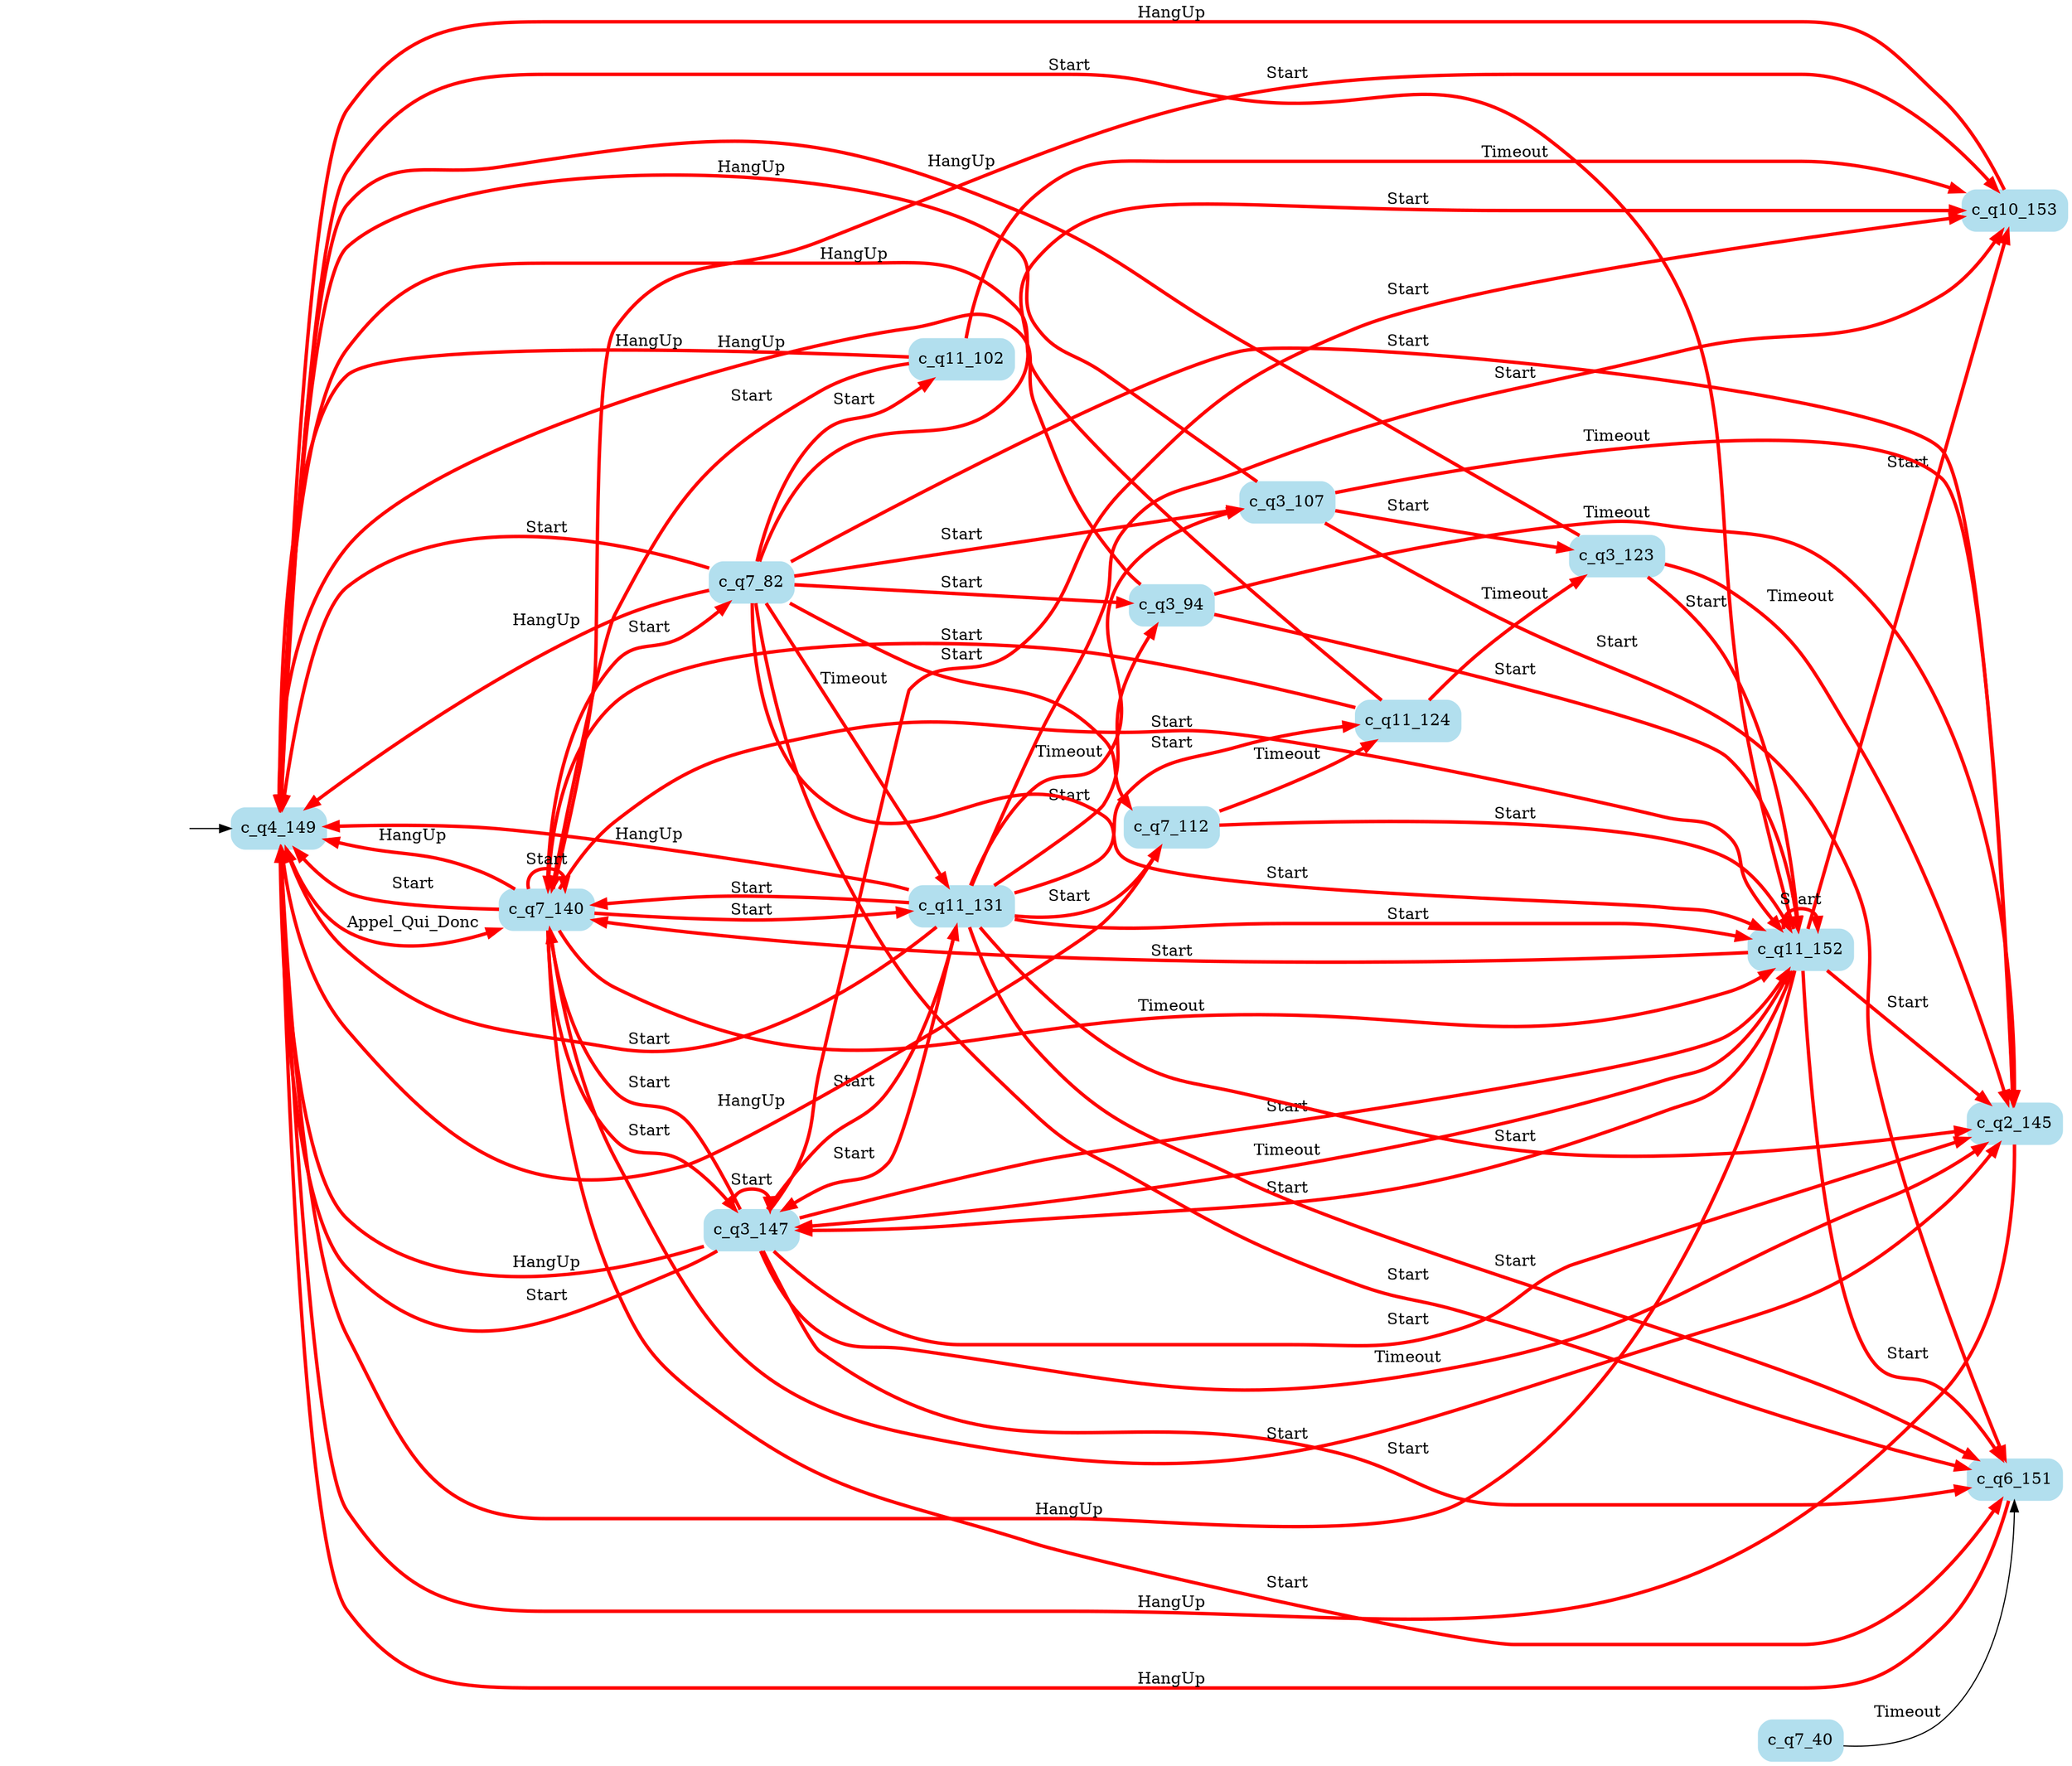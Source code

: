 digraph G {

	rankdir = LR;

	start_c_q4_149[style=invisible];

	node[shape=box, style="rounded, filled", color=lightblue2];

	c_q10_153[label="c_q10_153"];
	c_q11_124[label="c_q11_124"];
	c_q11_102[label="c_q11_102"];
	c_q4_149[label="c_q4_149"];
	c_q3_147[label="c_q3_147"];
	c_q11_152[label="c_q11_152"];
	c_q11_131[label="c_q11_131"];
	c_q3_123[label="c_q3_123"];
	c_q3_94[label="c_q3_94"];
	c_q3_107[label="c_q3_107"];
	c_q6_151[label="c_q6_151"];
	c_q7_40[label="c_q7_40"];
	c_q7_82[label="c_q7_82"];
	c_q7_112[label="c_q7_112"];
	c_q2_145[label="c_q2_145"];
	c_q7_140[label="c_q7_140"];

	start_c_q4_149 -> c_q4_149;
	c_q4_149 -> c_q7_140[label="Appel_Qui_Donc", penwidth=3, color=red];
	c_q2_145 -> c_q4_149[label="HangUp", penwidth=3, color=red];
	c_q3_147 -> c_q3_147[label="Start", penwidth=3, color=red];
	c_q3_147 -> c_q2_145[label="Start", penwidth=3, color=red];
	c_q3_147 -> c_q2_145[label="Timeout", penwidth=3, color=red];
	c_q3_147 -> c_q4_149[label="Start", penwidth=3, color=red];
	c_q3_147 -> c_q4_149[label="HangUp", penwidth=3, color=red];
	c_q3_107 -> c_q6_151[label="Start", penwidth=3, color=red];
	c_q3_147 -> c_q7_140[label="Start", penwidth=3, color=red];
	c_q3_147 -> c_q10_153[label="Start", penwidth=3, color=red];
	c_q3_147 -> c_q11_152[label="Start", penwidth=3, color=red];
	c_q6_151 -> c_q4_149[label="HangUp", penwidth=3, color=red];
	c_q7_140 -> c_q7_82[label="Start", penwidth=3, color=red];
	c_q7_140 -> c_q7_140[label="Start", penwidth=3, color=red];
	c_q7_82 -> c_q2_145[label="Start", penwidth=3, color=red];
	c_q7_82 -> c_q3_107[label="Start", penwidth=3, color=red];
	c_q7_82 -> c_q3_94[label="Start", penwidth=3, color=red];
	c_q7_82 -> c_q4_149[label="Start", penwidth=3, color=red];
	c_q7_82 -> c_q4_149[label="HangUp", penwidth=3, color=red];
	c_q7_82 -> c_q6_151[label="Start", penwidth=3, color=red];
	c_q7_40 -> c_q6_151[label="Timeout"];
	c_q7_82 -> c_q10_153[label="Start", penwidth=3, color=red];
	c_q7_82 -> c_q11_152[label="Start", penwidth=3, color=red];
	c_q7_82 -> c_q11_102[label="Start", penwidth=3, color=red];
	c_q7_82 -> c_q11_131[label="Timeout", penwidth=3, color=red];
	c_q10_153 -> c_q4_149[label="HangUp", penwidth=3, color=red];
	c_q11_131 -> c_q11_152[label="Start", penwidth=3, color=red];
	c_q11_131 -> c_q2_145[label="Start", penwidth=3, color=red];
	c_q11_131 -> c_q3_147[label="Start", penwidth=3, color=red];
	c_q11_131 -> c_q3_94[label="Start", penwidth=3, color=red];
	c_q11_152 -> c_q3_147[label="Timeout", penwidth=3, color=red];
	c_q11_131 -> c_q4_149[label="Start", penwidth=3, color=red];
	c_q11_131 -> c_q4_149[label="HangUp", penwidth=3, color=red];
	c_q11_131 -> c_q6_151[label="Start", penwidth=3, color=red];
	c_q11_131 -> c_q7_112[label="Start", penwidth=3, color=red];
	c_q11_131 -> c_q7_140[label="Start", penwidth=3, color=red];
	c_q11_131 -> c_q10_153[label="Start", penwidth=3, color=red];
	c_q11_102 -> c_q10_153[label="Timeout", penwidth=3, color=red];
	c_q7_140 -> c_q11_152[label="Start", penwidth=3, color=red];
	c_q7_140 -> c_q11_152[label="Timeout", penwidth=3, color=red];
	c_q7_140 -> c_q4_149[label="HangUp", penwidth=3, color=red];
	c_q7_82 -> c_q7_112[label="Start", penwidth=3, color=red];
	c_q3_107 -> c_q3_123[label="Start", penwidth=3, color=red];
	c_q3_107 -> c_q2_145[label="Timeout", penwidth=3, color=red];
	c_q3_107 -> c_q4_149[label="HangUp", penwidth=3, color=red];
	c_q3_94 -> c_q11_152[label="Start", penwidth=3, color=red];
	c_q3_94 -> c_q2_145[label="Timeout", penwidth=3, color=red];
	c_q3_94 -> c_q4_149[label="HangUp", penwidth=3, color=red];
	c_q11_152 -> c_q7_140[label="Start", penwidth=3, color=red];
	c_q11_152 -> c_q4_149[label="HangUp", penwidth=3, color=red];
	c_q11_102 -> c_q7_140[label="Start", penwidth=3, color=red];
	c_q11_102 -> c_q4_149[label="HangUp", penwidth=3, color=red];
	c_q11_131 -> c_q11_124[label="Start", penwidth=3, color=red];
	c_q11_131 -> c_q3_107[label="Timeout", penwidth=3, color=red];
	c_q7_112 -> c_q11_152[label="Start", penwidth=3, color=red];
	c_q7_112 -> c_q11_124[label="Timeout", penwidth=3, color=red];
	c_q7_112 -> c_q4_149[label="HangUp", penwidth=3, color=red];
	c_q3_123 -> c_q11_152[label="Start", penwidth=3, color=red];
	c_q3_123 -> c_q2_145[label="Timeout", penwidth=3, color=red];
	c_q3_123 -> c_q4_149[label="HangUp", penwidth=3, color=red];
	c_q11_124 -> c_q7_140[label="Start", penwidth=3, color=red];
	c_q11_124 -> c_q3_123[label="Timeout", penwidth=3, color=red];
	c_q11_124 -> c_q4_149[label="HangUp", penwidth=3, color=red];
	c_q7_140 -> c_q3_147[label="Start", penwidth=3, color=red];
	c_q3_147 -> c_q11_131[label="Start", penwidth=3, color=red];
	c_q7_140 -> c_q11_131[label="Start", penwidth=3, color=red];
	c_q7_140 -> c_q2_145[label="Start", penwidth=3, color=red];
	c_q3_147 -> c_q6_151[label="Start", penwidth=3, color=red];
	c_q7_140 -> c_q4_149[label="Start", penwidth=3, color=red];
	c_q7_140 -> c_q6_151[label="Start", penwidth=3, color=red];
	c_q7_140 -> c_q10_153[label="Start", penwidth=3, color=red];
	c_q11_152 -> c_q11_152[label="Start", penwidth=3, color=red];
	c_q11_152 -> c_q2_145[label="Start", penwidth=3, color=red];
	c_q11_152 -> c_q3_147[label="Start", penwidth=3, color=red];
	c_q11_152 -> c_q4_149[label="Start", penwidth=3, color=red];
	c_q11_152 -> c_q6_151[label="Start", penwidth=3, color=red];
	c_q11_152 -> c_q10_153[label="Start", penwidth=3, color=red];

}